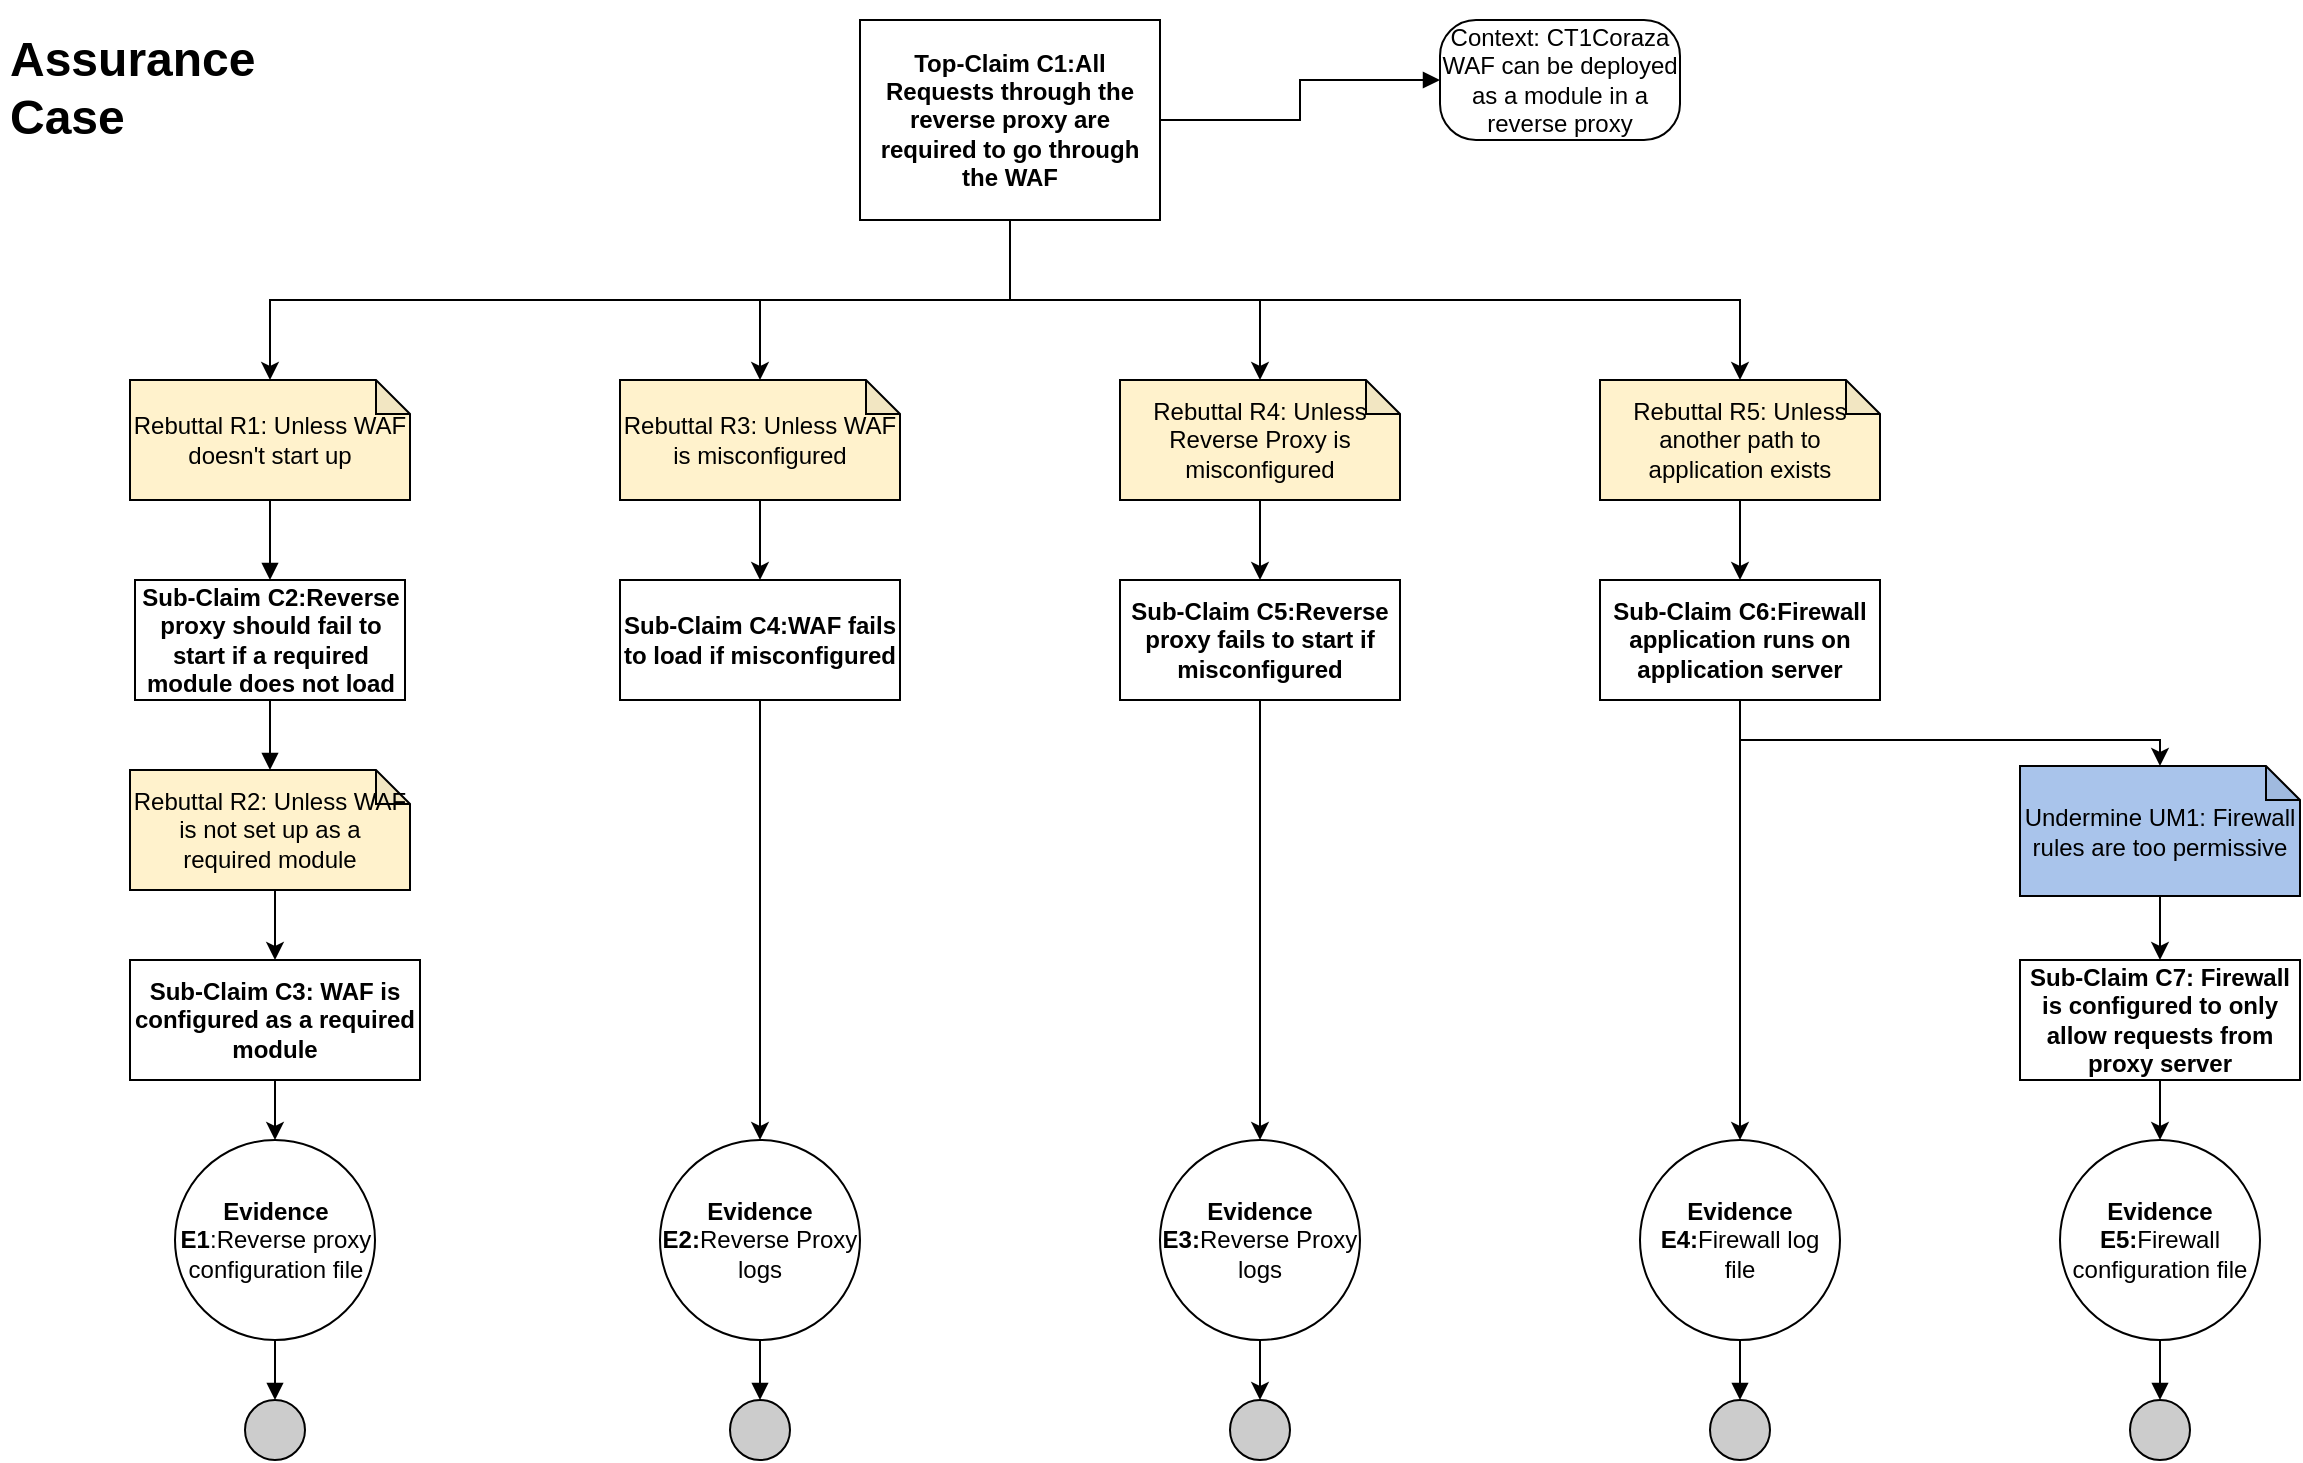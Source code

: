 <mxfile version="28.2.5">
  <diagram id="2RAkf9iS2bYrb-5zrusB" name="Page-1">
    <mxGraphModel dx="1426" dy="794" grid="1" gridSize="10" guides="1" tooltips="1" connect="1" arrows="1" fold="1" page="1" pageScale="1" pageWidth="1100" pageHeight="850" math="0" shadow="0">
      <root>
        <mxCell id="0" />
        <mxCell id="1" parent="0" />
        <mxCell id="EpLoNu7SxfJ4iQwhgqlz-1" value="&lt;h1&gt;Assurance Case&lt;/h1&gt;" style="text;html=1;strokeColor=none;fillColor=none;spacing=5;spacingTop=-20;whiteSpace=wrap;overflow=hidden;rounded=0;" parent="1" vertex="1">
          <mxGeometry x="20" y="20" width="190" height="150" as="geometry" />
        </mxCell>
        <mxCell id="EpLoNu7SxfJ4iQwhgqlz-4" style="edgeStyle=orthogonalEdgeStyle;rounded=0;orthogonalLoop=1;jettySize=auto;html=1;exitX=1;exitY=0.5;exitDx=0;exitDy=0;entryX=0;entryY=0.5;entryDx=0;entryDy=0;endArrow=block;endFill=1;" parent="1" source="EpLoNu7SxfJ4iQwhgqlz-2" target="EpLoNu7SxfJ4iQwhgqlz-3" edge="1">
          <mxGeometry relative="1" as="geometry" />
        </mxCell>
        <mxCell id="RSrHG8YaXGJd-fVg2QL8-23" style="edgeStyle=orthogonalEdgeStyle;rounded=0;orthogonalLoop=1;jettySize=auto;html=1;exitX=0.5;exitY=1;exitDx=0;exitDy=0;" parent="1" source="EpLoNu7SxfJ4iQwhgqlz-2" target="RSrHG8YaXGJd-fVg2QL8-6" edge="1">
          <mxGeometry relative="1" as="geometry" />
        </mxCell>
        <mxCell id="EpLoNu7SxfJ4iQwhgqlz-2" value="&lt;b&gt;Top-Claim C1:All Requests through the reverse proxy are required to go through the WAF&lt;/b&gt;" style="rounded=0;whiteSpace=wrap;html=1;" parent="1" vertex="1">
          <mxGeometry x="450" y="20" width="150" height="100" as="geometry" />
        </mxCell>
        <mxCell id="EpLoNu7SxfJ4iQwhgqlz-3" value="Context: CT1Coraza WAF can be deployed as a module in a reverse proxy" style="rounded=1;whiteSpace=wrap;html=1;arcSize=30;" parent="1" vertex="1">
          <mxGeometry x="740" y="20" width="120" height="60" as="geometry" />
        </mxCell>
        <mxCell id="EpLoNu7SxfJ4iQwhgqlz-9" style="edgeStyle=orthogonalEdgeStyle;curved=1;rounded=0;orthogonalLoop=1;jettySize=auto;html=1;endArrow=block;endFill=1;" parent="1" source="EpLoNu7SxfJ4iQwhgqlz-5" target="EpLoNu7SxfJ4iQwhgqlz-8" edge="1">
          <mxGeometry relative="1" as="geometry" />
        </mxCell>
        <mxCell id="EpLoNu7SxfJ4iQwhgqlz-5" value="Rebuttal R1: Unless WAF doesn&#39;t start up" style="shape=note;whiteSpace=wrap;html=1;backgroundOutline=1;darkOpacity=0.05;size=17;fillColor=#FFF2CC;" parent="1" vertex="1">
          <mxGeometry x="85" y="200" width="140" height="60" as="geometry" />
        </mxCell>
        <mxCell id="EpLoNu7SxfJ4iQwhgqlz-12" style="edgeStyle=orthogonalEdgeStyle;curved=1;rounded=0;orthogonalLoop=1;jettySize=auto;html=1;exitX=0.5;exitY=1;exitDx=0;exitDy=0;entryX=0.5;entryY=0;entryDx=0;entryDy=0;entryPerimeter=0;endArrow=block;endFill=1;" parent="1" source="EpLoNu7SxfJ4iQwhgqlz-8" target="EpLoNu7SxfJ4iQwhgqlz-10" edge="1">
          <mxGeometry relative="1" as="geometry" />
        </mxCell>
        <mxCell id="EpLoNu7SxfJ4iQwhgqlz-8" value="&lt;b&gt;Sub-Claim C2:Reverse proxy should fail to start if a required module does not load&lt;/b&gt;" style="rounded=0;whiteSpace=wrap;html=1;" parent="1" vertex="1">
          <mxGeometry x="87.5" y="300" width="135" height="60" as="geometry" />
        </mxCell>
        <mxCell id="RSrHG8YaXGJd-fVg2QL8-5" style="edgeStyle=orthogonalEdgeStyle;rounded=0;orthogonalLoop=1;jettySize=auto;html=1;exitX=0.5;exitY=1;exitDx=0;exitDy=0;exitPerimeter=0;entryX=0.5;entryY=0;entryDx=0;entryDy=0;" parent="1" source="EpLoNu7SxfJ4iQwhgqlz-10" target="RSrHG8YaXGJd-fVg2QL8-4" edge="1">
          <mxGeometry relative="1" as="geometry" />
        </mxCell>
        <mxCell id="EpLoNu7SxfJ4iQwhgqlz-10" value="Rebuttal R2: Unless WAF is not set up as a required module" style="shape=note;whiteSpace=wrap;html=1;backgroundOutline=1;darkOpacity=0.05;size=17;fillColor=#FFF2CC;" parent="1" vertex="1">
          <mxGeometry x="85" y="395" width="140" height="60" as="geometry" />
        </mxCell>
        <mxCell id="EpLoNu7SxfJ4iQwhgqlz-23" style="edgeStyle=orthogonalEdgeStyle;curved=1;rounded=0;orthogonalLoop=1;jettySize=auto;html=1;entryX=0.5;entryY=0;entryDx=0;entryDy=0;endArrow=block;endFill=1;" parent="1" source="EpLoNu7SxfJ4iQwhgqlz-18" target="EpLoNu7SxfJ4iQwhgqlz-22" edge="1">
          <mxGeometry relative="1" as="geometry" />
        </mxCell>
        <mxCell id="EpLoNu7SxfJ4iQwhgqlz-18" value="&lt;b&gt;Evidence E1&lt;/b&gt;:Reverse proxy configuration file" style="ellipse;whiteSpace=wrap;html=1;aspect=fixed;fillColor=#ffffff;rounded=0;" parent="1" vertex="1">
          <mxGeometry x="107.5" y="580" width="100" height="100" as="geometry" />
        </mxCell>
        <mxCell id="EpLoNu7SxfJ4iQwhgqlz-25" style="edgeStyle=orthogonalEdgeStyle;curved=1;rounded=0;orthogonalLoop=1;jettySize=auto;html=1;entryX=0.5;entryY=0;entryDx=0;entryDy=0;endArrow=block;endFill=1;" parent="1" source="EpLoNu7SxfJ4iQwhgqlz-19" target="EpLoNu7SxfJ4iQwhgqlz-24" edge="1">
          <mxGeometry relative="1" as="geometry" />
        </mxCell>
        <mxCell id="EpLoNu7SxfJ4iQwhgqlz-19" value="&lt;b&gt;Evidence E2:&lt;/b&gt;Reverse Proxy logs" style="ellipse;whiteSpace=wrap;html=1;aspect=fixed;fillColor=#ffffff;rounded=0;" parent="1" vertex="1">
          <mxGeometry x="350" y="580" width="100" height="100" as="geometry" />
        </mxCell>
        <mxCell id="EpLoNu7SxfJ4iQwhgqlz-22" value="" style="ellipse;whiteSpace=wrap;html=1;aspect=fixed;fillColor=#CCCCCC;" parent="1" vertex="1">
          <mxGeometry x="142.5" y="710" width="30" height="30" as="geometry" />
        </mxCell>
        <mxCell id="EpLoNu7SxfJ4iQwhgqlz-24" value="" style="ellipse;whiteSpace=wrap;html=1;aspect=fixed;fillColor=#CCCCCC;" parent="1" vertex="1">
          <mxGeometry x="385" y="710" width="30" height="30" as="geometry" />
        </mxCell>
        <mxCell id="RSrHG8YaXGJd-fVg2QL8-16" value="" style="edgeStyle=orthogonalEdgeStyle;rounded=0;orthogonalLoop=1;jettySize=auto;html=1;" parent="1" source="EpLoNu7SxfJ4iQwhgqlz-28" target="RSrHG8YaXGJd-fVg2QL8-11" edge="1">
          <mxGeometry relative="1" as="geometry" />
        </mxCell>
        <mxCell id="EpLoNu7SxfJ4iQwhgqlz-28" value="Undermine UM1:&amp;nbsp;Firewall rules are too permissive" style="shape=note;whiteSpace=wrap;html=1;backgroundOutline=1;darkOpacity=0.05;size=17;fillColor=#A9C4EB;" parent="1" vertex="1">
          <mxGeometry x="1030" y="393" width="140" height="65" as="geometry" />
        </mxCell>
        <mxCell id="RSrHG8YaXGJd-fVg2QL8-1" value="" style="endArrow=classic;html=1;rounded=0;exitX=0.5;exitY=1;exitDx=0;exitDy=0;entryX=0.5;entryY=0;entryDx=0;entryDy=0;" parent="1" source="RSrHG8YaXGJd-fVg2QL8-4" target="EpLoNu7SxfJ4iQwhgqlz-18" edge="1">
          <mxGeometry width="50" height="50" relative="1" as="geometry">
            <mxPoint x="340" y="310" as="sourcePoint" />
            <mxPoint x="390" y="260" as="targetPoint" />
          </mxGeometry>
        </mxCell>
        <mxCell id="RSrHG8YaXGJd-fVg2QL8-7" style="edgeStyle=orthogonalEdgeStyle;rounded=0;orthogonalLoop=1;jettySize=auto;html=1;exitX=0.5;exitY=1;exitDx=0;exitDy=0;exitPerimeter=0;entryX=0.5;entryY=0;entryDx=0;entryDy=0;" parent="1" source="RSrHG8YaXGJd-fVg2QL8-2" target="RSrHG8YaXGJd-fVg2QL8-3" edge="1">
          <mxGeometry relative="1" as="geometry" />
        </mxCell>
        <mxCell id="RSrHG8YaXGJd-fVg2QL8-2" value="Rebuttal R3: Unless WAF is misconfigured" style="shape=note;whiteSpace=wrap;html=1;backgroundOutline=1;darkOpacity=0.05;size=17;fillColor=#FFF2CC;" parent="1" vertex="1">
          <mxGeometry x="330" y="200" width="140" height="60" as="geometry" />
        </mxCell>
        <mxCell id="a9hNdsM7bWciI7S0h_zl-3" style="edgeStyle=orthogonalEdgeStyle;rounded=0;orthogonalLoop=1;jettySize=auto;html=1;" edge="1" parent="1" source="RSrHG8YaXGJd-fVg2QL8-3" target="EpLoNu7SxfJ4iQwhgqlz-19">
          <mxGeometry relative="1" as="geometry" />
        </mxCell>
        <mxCell id="RSrHG8YaXGJd-fVg2QL8-3" value="&lt;b&gt;Sub-Claim C4:WAF fails to load if misconfigured&lt;/b&gt;" style="rounded=0;whiteSpace=wrap;html=1;" parent="1" vertex="1">
          <mxGeometry x="330" y="300" width="140" height="60" as="geometry" />
        </mxCell>
        <mxCell id="RSrHG8YaXGJd-fVg2QL8-4" value="&lt;b&gt;Sub-Claim C3: WAF is configured as a required module&lt;/b&gt;" style="rounded=0;whiteSpace=wrap;html=1;" parent="1" vertex="1">
          <mxGeometry x="85" y="490" width="145" height="60" as="geometry" />
        </mxCell>
        <mxCell id="RSrHG8YaXGJd-fVg2QL8-20" value="" style="edgeStyle=orthogonalEdgeStyle;rounded=0;orthogonalLoop=1;jettySize=auto;html=1;" parent="1" source="RSrHG8YaXGJd-fVg2QL8-6" target="RSrHG8YaXGJd-fVg2QL8-19" edge="1">
          <mxGeometry relative="1" as="geometry" />
        </mxCell>
        <mxCell id="RSrHG8YaXGJd-fVg2QL8-6" value="Rebuttal R4: Unless Reverse Proxy is misconfigured" style="shape=note;whiteSpace=wrap;html=1;backgroundOutline=1;darkOpacity=0.05;size=17;fillColor=#FFF2CC;" parent="1" vertex="1">
          <mxGeometry x="580" y="200" width="140" height="60" as="geometry" />
        </mxCell>
        <mxCell id="RSrHG8YaXGJd-fVg2QL8-18" value="" style="edgeStyle=orthogonalEdgeStyle;rounded=0;orthogonalLoop=1;jettySize=auto;html=1;" parent="1" source="RSrHG8YaXGJd-fVg2QL8-8" target="RSrHG8YaXGJd-fVg2QL8-9" edge="1">
          <mxGeometry relative="1" as="geometry" />
        </mxCell>
        <mxCell id="RSrHG8YaXGJd-fVg2QL8-8" value="Rebuttal R5: Unless another path to application exists" style="shape=note;whiteSpace=wrap;html=1;backgroundOutline=1;darkOpacity=0.05;size=17;fillColor=#FFF2CC;" parent="1" vertex="1">
          <mxGeometry x="820" y="200" width="140" height="60" as="geometry" />
        </mxCell>
        <mxCell id="RSrHG8YaXGJd-fVg2QL8-14" style="edgeStyle=orthogonalEdgeStyle;rounded=0;orthogonalLoop=1;jettySize=auto;html=1;entryX=0.5;entryY=0;entryDx=0;entryDy=0;" parent="1" source="RSrHG8YaXGJd-fVg2QL8-9" target="RSrHG8YaXGJd-fVg2QL8-13" edge="1">
          <mxGeometry relative="1" as="geometry" />
        </mxCell>
        <mxCell id="RSrHG8YaXGJd-fVg2QL8-9" value="&lt;b&gt;Sub-Claim C6:Firewall application runs on application server&lt;/b&gt;" style="rounded=0;whiteSpace=wrap;html=1;" parent="1" vertex="1">
          <mxGeometry x="820" y="300" width="140" height="60" as="geometry" />
        </mxCell>
        <mxCell id="RSrHG8YaXGJd-fVg2QL8-17" value="" style="edgeStyle=orthogonalEdgeStyle;rounded=0;orthogonalLoop=1;jettySize=auto;html=1;" parent="1" source="RSrHG8YaXGJd-fVg2QL8-11" target="RSrHG8YaXGJd-fVg2QL8-12" edge="1">
          <mxGeometry relative="1" as="geometry" />
        </mxCell>
        <mxCell id="RSrHG8YaXGJd-fVg2QL8-11" value="&lt;b&gt;Sub-Claim C7: Firewall is configured to only allow requests from proxy server&lt;/b&gt;" style="rounded=0;whiteSpace=wrap;html=1;" parent="1" vertex="1">
          <mxGeometry x="1030" y="490" width="140" height="60" as="geometry" />
        </mxCell>
        <mxCell id="RSrHG8YaXGJd-fVg2QL8-12" value="&lt;b&gt;Evidence E5:&lt;/b&gt;Firewall configuration file" style="ellipse;whiteSpace=wrap;html=1;aspect=fixed;fillColor=#ffffff;rounded=0;" parent="1" vertex="1">
          <mxGeometry x="1050" y="580" width="100" height="100" as="geometry" />
        </mxCell>
        <mxCell id="RSrHG8YaXGJd-fVg2QL8-13" value="&lt;b&gt;Evidence E4:&lt;/b&gt;Firewall log file" style="ellipse;whiteSpace=wrap;html=1;aspect=fixed;fillColor=#ffffff;rounded=0;" parent="1" vertex="1">
          <mxGeometry x="840" y="580" width="100" height="100" as="geometry" />
        </mxCell>
        <mxCell id="RSrHG8YaXGJd-fVg2QL8-15" style="edgeStyle=orthogonalEdgeStyle;rounded=0;orthogonalLoop=1;jettySize=auto;html=1;entryX=0.5;entryY=0;entryDx=0;entryDy=0;entryPerimeter=0;exitX=0.5;exitY=1;exitDx=0;exitDy=0;" parent="1" source="RSrHG8YaXGJd-fVg2QL8-9" target="EpLoNu7SxfJ4iQwhgqlz-28" edge="1">
          <mxGeometry relative="1" as="geometry">
            <Array as="points">
              <mxPoint x="890" y="380" />
              <mxPoint x="1100" y="380" />
            </Array>
          </mxGeometry>
        </mxCell>
        <mxCell id="a9hNdsM7bWciI7S0h_zl-5" value="" style="edgeStyle=orthogonalEdgeStyle;rounded=0;orthogonalLoop=1;jettySize=auto;html=1;" edge="1" parent="1" source="RSrHG8YaXGJd-fVg2QL8-19" target="a9hNdsM7bWciI7S0h_zl-6">
          <mxGeometry relative="1" as="geometry">
            <mxPoint x="640" y="430" as="targetPoint" />
          </mxGeometry>
        </mxCell>
        <mxCell id="RSrHG8YaXGJd-fVg2QL8-19" value="&lt;b&gt;Sub-Claim C5:&lt;/b&gt;&lt;b&gt;Reverse proxy fails to start if misconfigured&lt;/b&gt;" style="rounded=0;whiteSpace=wrap;html=1;" parent="1" vertex="1">
          <mxGeometry x="580" y="300" width="140" height="60" as="geometry" />
        </mxCell>
        <mxCell id="RSrHG8YaXGJd-fVg2QL8-22" style="edgeStyle=orthogonalEdgeStyle;rounded=0;orthogonalLoop=1;jettySize=auto;html=1;exitX=0.5;exitY=1;exitDx=0;exitDy=0;entryX=0.5;entryY=0;entryDx=0;entryDy=0;entryPerimeter=0;" parent="1" source="EpLoNu7SxfJ4iQwhgqlz-2" target="RSrHG8YaXGJd-fVg2QL8-2" edge="1">
          <mxGeometry relative="1" as="geometry" />
        </mxCell>
        <mxCell id="RSrHG8YaXGJd-fVg2QL8-24" style="edgeStyle=orthogonalEdgeStyle;rounded=0;orthogonalLoop=1;jettySize=auto;html=1;exitX=0.5;exitY=1;exitDx=0;exitDy=0;entryX=0.5;entryY=0;entryDx=0;entryDy=0;entryPerimeter=0;" parent="1" source="EpLoNu7SxfJ4iQwhgqlz-2" target="RSrHG8YaXGJd-fVg2QL8-8" edge="1">
          <mxGeometry relative="1" as="geometry" />
        </mxCell>
        <mxCell id="RSrHG8YaXGJd-fVg2QL8-25" style="edgeStyle=orthogonalEdgeStyle;rounded=0;orthogonalLoop=1;jettySize=auto;html=1;exitX=0.5;exitY=1;exitDx=0;exitDy=0;entryX=0.5;entryY=0;entryDx=0;entryDy=0;entryPerimeter=0;" parent="1" source="EpLoNu7SxfJ4iQwhgqlz-2" target="EpLoNu7SxfJ4iQwhgqlz-5" edge="1">
          <mxGeometry relative="1" as="geometry" />
        </mxCell>
        <mxCell id="RSrHG8YaXGJd-fVg2QL8-26" style="edgeStyle=orthogonalEdgeStyle;curved=1;rounded=0;orthogonalLoop=1;jettySize=auto;html=1;entryX=0.5;entryY=0;entryDx=0;entryDy=0;endArrow=block;endFill=1;exitX=0.5;exitY=1;exitDx=0;exitDy=0;" parent="1" target="RSrHG8YaXGJd-fVg2QL8-27" edge="1" source="RSrHG8YaXGJd-fVg2QL8-13">
          <mxGeometry relative="1" as="geometry">
            <mxPoint x="890" y="690" as="sourcePoint" />
          </mxGeometry>
        </mxCell>
        <mxCell id="RSrHG8YaXGJd-fVg2QL8-27" value="" style="ellipse;whiteSpace=wrap;html=1;aspect=fixed;fillColor=#CCCCCC;" parent="1" vertex="1">
          <mxGeometry x="875" y="710" width="30" height="30" as="geometry" />
        </mxCell>
        <mxCell id="RSrHG8YaXGJd-fVg2QL8-28" style="edgeStyle=orthogonalEdgeStyle;curved=1;rounded=0;orthogonalLoop=1;jettySize=auto;html=1;entryX=0.5;entryY=0;entryDx=0;entryDy=0;endArrow=block;endFill=1;exitX=0.5;exitY=1;exitDx=0;exitDy=0;" parent="1" target="RSrHG8YaXGJd-fVg2QL8-29" edge="1" source="RSrHG8YaXGJd-fVg2QL8-12">
          <mxGeometry relative="1" as="geometry">
            <mxPoint x="1100" y="690" as="sourcePoint" />
          </mxGeometry>
        </mxCell>
        <mxCell id="RSrHG8YaXGJd-fVg2QL8-29" value="" style="ellipse;whiteSpace=wrap;html=1;aspect=fixed;fillColor=#CCCCCC;" parent="1" vertex="1">
          <mxGeometry x="1085" y="710" width="30" height="30" as="geometry" />
        </mxCell>
        <mxCell id="a9hNdsM7bWciI7S0h_zl-10" value="" style="edgeStyle=orthogonalEdgeStyle;rounded=0;orthogonalLoop=1;jettySize=auto;html=1;" edge="1" parent="1" source="a9hNdsM7bWciI7S0h_zl-6" target="a9hNdsM7bWciI7S0h_zl-9">
          <mxGeometry relative="1" as="geometry" />
        </mxCell>
        <mxCell id="a9hNdsM7bWciI7S0h_zl-6" value="&lt;b&gt;Evidence E3:&lt;/b&gt;Reverse Proxy logs" style="ellipse;whiteSpace=wrap;html=1;aspect=fixed;fillColor=#ffffff;rounded=0;" vertex="1" parent="1">
          <mxGeometry x="600" y="580" width="100" height="100" as="geometry" />
        </mxCell>
        <mxCell id="a9hNdsM7bWciI7S0h_zl-9" value="" style="ellipse;whiteSpace=wrap;html=1;aspect=fixed;fillColor=#CCCCCC;" vertex="1" parent="1">
          <mxGeometry x="635" y="710" width="30" height="30" as="geometry" />
        </mxCell>
      </root>
    </mxGraphModel>
  </diagram>
</mxfile>
